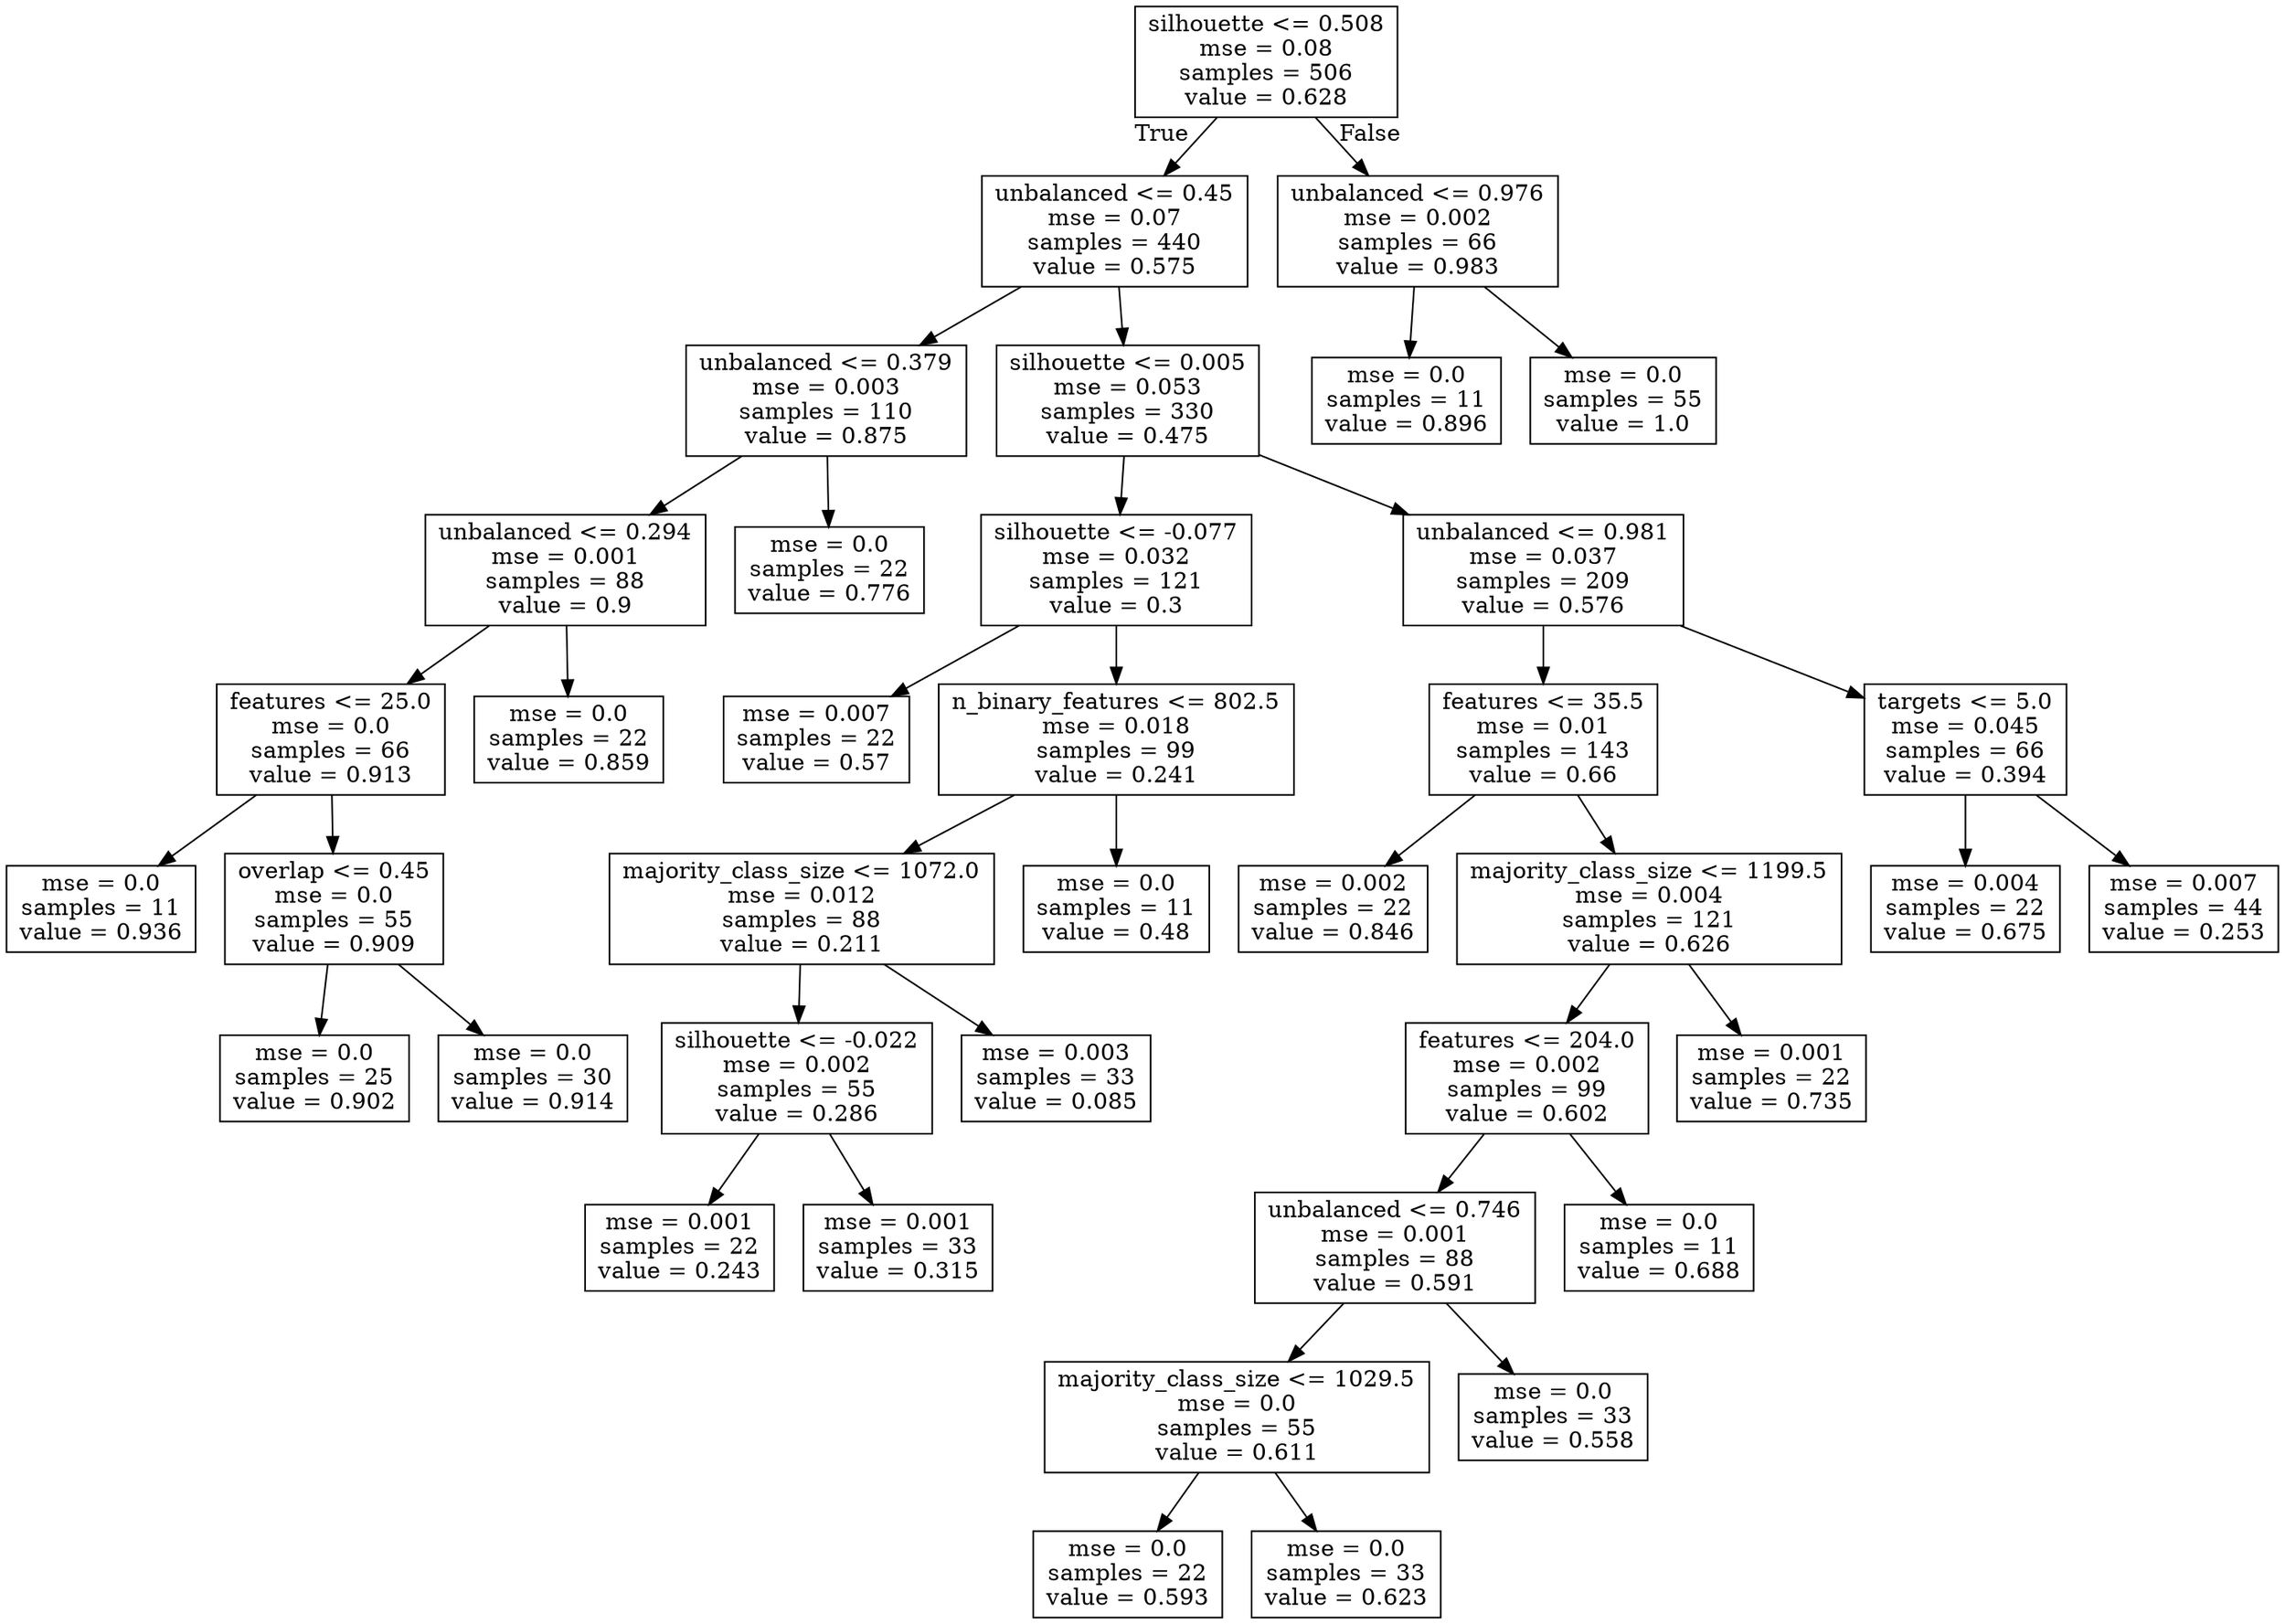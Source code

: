 digraph Tree {
node [shape=box] ;
0 [label="silhouette <= 0.508\nmse = 0.08\nsamples = 506\nvalue = 0.628"] ;
1 [label="unbalanced <= 0.45\nmse = 0.07\nsamples = 440\nvalue = 0.575"] ;
0 -> 1 [labeldistance=2.5, labelangle=45, headlabel="True"] ;
2 [label="unbalanced <= 0.379\nmse = 0.003\nsamples = 110\nvalue = 0.875"] ;
1 -> 2 ;
3 [label="unbalanced <= 0.294\nmse = 0.001\nsamples = 88\nvalue = 0.9"] ;
2 -> 3 ;
4 [label="features <= 25.0\nmse = 0.0\nsamples = 66\nvalue = 0.913"] ;
3 -> 4 ;
5 [label="mse = 0.0\nsamples = 11\nvalue = 0.936"] ;
4 -> 5 ;
6 [label="overlap <= 0.45\nmse = 0.0\nsamples = 55\nvalue = 0.909"] ;
4 -> 6 ;
7 [label="mse = 0.0\nsamples = 25\nvalue = 0.902"] ;
6 -> 7 ;
8 [label="mse = 0.0\nsamples = 30\nvalue = 0.914"] ;
6 -> 8 ;
9 [label="mse = 0.0\nsamples = 22\nvalue = 0.859"] ;
3 -> 9 ;
10 [label="mse = 0.0\nsamples = 22\nvalue = 0.776"] ;
2 -> 10 ;
11 [label="silhouette <= 0.005\nmse = 0.053\nsamples = 330\nvalue = 0.475"] ;
1 -> 11 ;
12 [label="silhouette <= -0.077\nmse = 0.032\nsamples = 121\nvalue = 0.3"] ;
11 -> 12 ;
13 [label="mse = 0.007\nsamples = 22\nvalue = 0.57"] ;
12 -> 13 ;
14 [label="n_binary_features <= 802.5\nmse = 0.018\nsamples = 99\nvalue = 0.241"] ;
12 -> 14 ;
15 [label="majority_class_size <= 1072.0\nmse = 0.012\nsamples = 88\nvalue = 0.211"] ;
14 -> 15 ;
16 [label="silhouette <= -0.022\nmse = 0.002\nsamples = 55\nvalue = 0.286"] ;
15 -> 16 ;
17 [label="mse = 0.001\nsamples = 22\nvalue = 0.243"] ;
16 -> 17 ;
18 [label="mse = 0.001\nsamples = 33\nvalue = 0.315"] ;
16 -> 18 ;
19 [label="mse = 0.003\nsamples = 33\nvalue = 0.085"] ;
15 -> 19 ;
20 [label="mse = 0.0\nsamples = 11\nvalue = 0.48"] ;
14 -> 20 ;
21 [label="unbalanced <= 0.981\nmse = 0.037\nsamples = 209\nvalue = 0.576"] ;
11 -> 21 ;
22 [label="features <= 35.5\nmse = 0.01\nsamples = 143\nvalue = 0.66"] ;
21 -> 22 ;
23 [label="mse = 0.002\nsamples = 22\nvalue = 0.846"] ;
22 -> 23 ;
24 [label="majority_class_size <= 1199.5\nmse = 0.004\nsamples = 121\nvalue = 0.626"] ;
22 -> 24 ;
25 [label="features <= 204.0\nmse = 0.002\nsamples = 99\nvalue = 0.602"] ;
24 -> 25 ;
26 [label="unbalanced <= 0.746\nmse = 0.001\nsamples = 88\nvalue = 0.591"] ;
25 -> 26 ;
27 [label="majority_class_size <= 1029.5\nmse = 0.0\nsamples = 55\nvalue = 0.611"] ;
26 -> 27 ;
28 [label="mse = 0.0\nsamples = 22\nvalue = 0.593"] ;
27 -> 28 ;
29 [label="mse = 0.0\nsamples = 33\nvalue = 0.623"] ;
27 -> 29 ;
30 [label="mse = 0.0\nsamples = 33\nvalue = 0.558"] ;
26 -> 30 ;
31 [label="mse = 0.0\nsamples = 11\nvalue = 0.688"] ;
25 -> 31 ;
32 [label="mse = 0.001\nsamples = 22\nvalue = 0.735"] ;
24 -> 32 ;
33 [label="targets <= 5.0\nmse = 0.045\nsamples = 66\nvalue = 0.394"] ;
21 -> 33 ;
34 [label="mse = 0.004\nsamples = 22\nvalue = 0.675"] ;
33 -> 34 ;
35 [label="mse = 0.007\nsamples = 44\nvalue = 0.253"] ;
33 -> 35 ;
36 [label="unbalanced <= 0.976\nmse = 0.002\nsamples = 66\nvalue = 0.983"] ;
0 -> 36 [labeldistance=2.5, labelangle=-45, headlabel="False"] ;
37 [label="mse = 0.0\nsamples = 11\nvalue = 0.896"] ;
36 -> 37 ;
38 [label="mse = 0.0\nsamples = 55\nvalue = 1.0"] ;
36 -> 38 ;
}